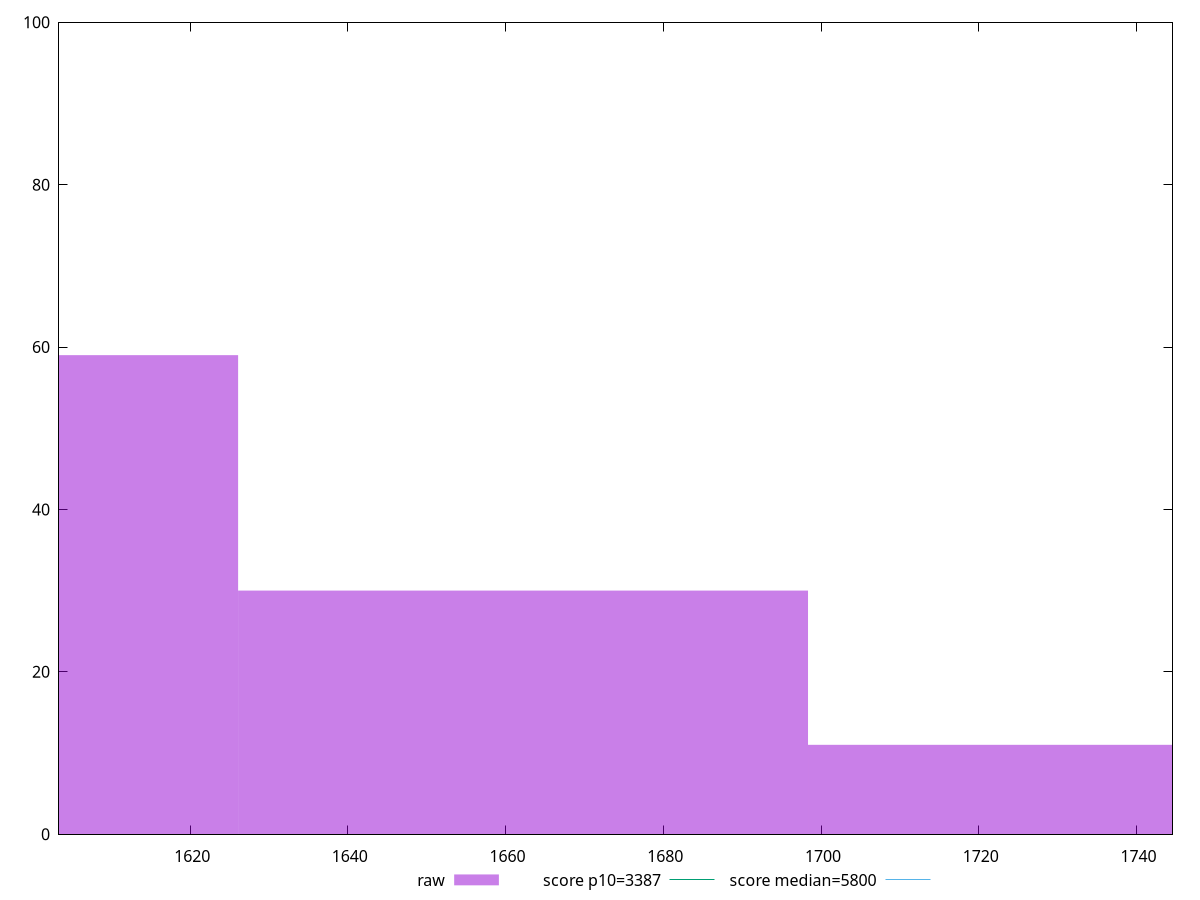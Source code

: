 reset

$raw <<EOF
1734.4871951696568 11
1662.2168953709213 30
1589.9465955721855 59
EOF

set key outside below
set boxwidth 72.2702997987357
set xrange [1603.369:1744.5710000000004]
set yrange [0:100]
set trange [0:100]
set style fill transparent solid 0.5 noborder

set parametric
set terminal svg size 640, 490 enhanced background rgb 'white'
set output "report_00020_2021-02-19T21:17:38.612Z2/speed-index/samples/pages+cached+noadtech+nomedia+nocss/raw/histogram.svg"

plot $raw title "raw" with boxes, \
     3387,t title "score p10=3387", \
     5800,t title "score median=5800"

reset
